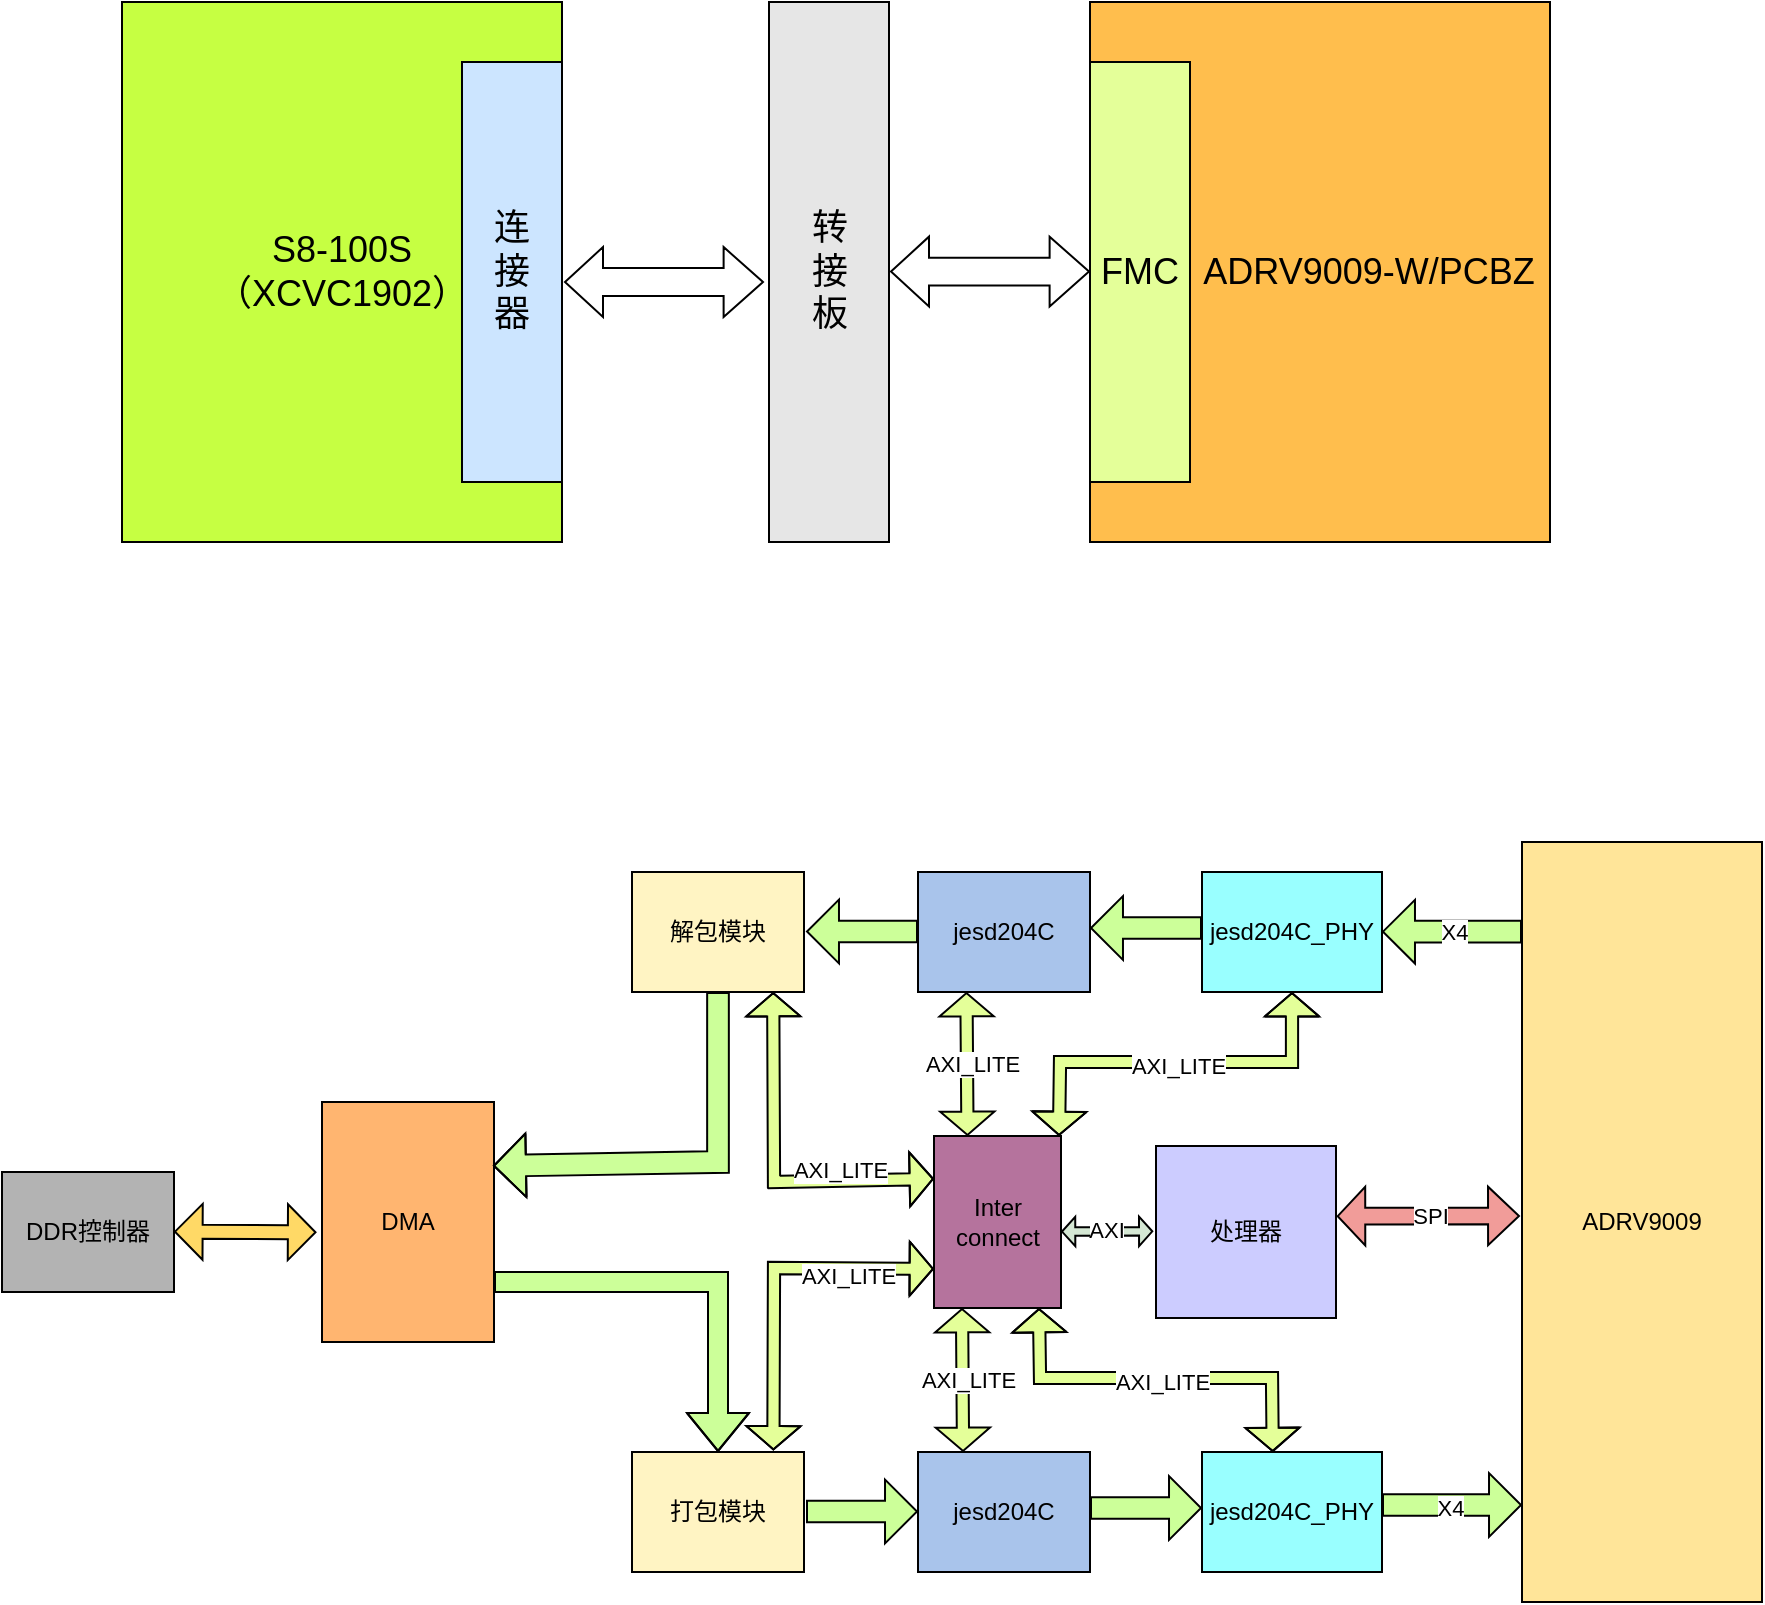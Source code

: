 <mxfile version="26.0.16">
  <diagram name="第 1 页" id="-9EXmJYOicca7XMtbGK6">
    <mxGraphModel dx="1907" dy="543" grid="1" gridSize="10" guides="1" tooltips="1" connect="1" arrows="1" fold="1" page="1" pageScale="1" pageWidth="827" pageHeight="1169" math="0" shadow="0">
      <root>
        <mxCell id="0" />
        <mxCell id="1" parent="0" />
        <mxCell id="KWk2FPBIl1yNvpOhJWaG-1" value="&lt;font style=&quot;font-size: 18px;&quot;&gt;S8-100S&lt;/font&gt;&lt;div&gt;&lt;font style=&quot;font-size: 18px;&quot;&gt;（XCVC1902）&lt;/font&gt;&lt;/div&gt;" style="rounded=0;whiteSpace=wrap;html=1;fillColor=light-dark(#C6FF42,var(--ge-dark-color, #121212));" parent="1" vertex="1">
          <mxGeometry x="30" y="130" width="220" height="270" as="geometry" />
        </mxCell>
        <mxCell id="J7uWcxeR8kHzV2L5Cr5S-5" value="&lt;span style=&quot;font-size: 18px;&quot;&gt;&amp;nbsp; &amp;nbsp; &amp;nbsp; &amp;nbsp; &amp;nbsp; ADRV9009-W/PCBZ&lt;/span&gt;" style="rounded=0;whiteSpace=wrap;html=1;fillColor=light-dark(#FFBE4D,var(--ge-dark-color, #121212));" parent="1" vertex="1">
          <mxGeometry x="514" y="130" width="230" height="270" as="geometry" />
        </mxCell>
        <mxCell id="J7uWcxeR8kHzV2L5Cr5S-6" value="&lt;font style=&quot;font-size: 18px;&quot;&gt;FMC&lt;/font&gt;" style="rounded=0;whiteSpace=wrap;html=1;fillColor=light-dark(#E4FF99,var(--ge-dark-color, #121212));" parent="1" vertex="1">
          <mxGeometry x="514" y="160" width="50" height="210" as="geometry" />
        </mxCell>
        <mxCell id="J7uWcxeR8kHzV2L5Cr5S-7" value="&lt;font style=&quot;font-size: 18px;&quot;&gt;连&lt;/font&gt;&lt;div&gt;&lt;font style=&quot;font-size: 18px;&quot;&gt;接&lt;/font&gt;&lt;/div&gt;&lt;div&gt;&lt;font style=&quot;font-size: 18px;&quot;&gt;器&lt;/font&gt;&lt;/div&gt;" style="rounded=0;whiteSpace=wrap;html=1;fillColor=light-dark(#CCE5FF,var(--ge-dark-color, #121212));" parent="1" vertex="1">
          <mxGeometry x="200" y="160" width="50" height="210" as="geometry" />
        </mxCell>
        <mxCell id="J7uWcxeR8kHzV2L5Cr5S-8" value="&lt;font style=&quot;font-size: 18px;&quot;&gt;转&lt;/font&gt;&lt;div&gt;&lt;font style=&quot;font-size: 18px;&quot;&gt;接&lt;/font&gt;&lt;/div&gt;&lt;div&gt;&lt;font style=&quot;font-size: 18px;&quot;&gt;板&lt;/font&gt;&lt;/div&gt;" style="rounded=0;whiteSpace=wrap;html=1;fillColor=light-dark(#E6E6E6,var(--ge-dark-color, #121212));" parent="1" vertex="1">
          <mxGeometry x="353.5" y="130" width="60" height="270" as="geometry" />
        </mxCell>
        <mxCell id="J7uWcxeR8kHzV2L5Cr5S-10" value="" style="shape=flexArrow;endArrow=classic;startArrow=classic;html=1;rounded=0;width=13.939;endSize=6.23;" parent="1" edge="1">
          <mxGeometry width="100" height="100" relative="1" as="geometry">
            <mxPoint x="251" y="270" as="sourcePoint" />
            <mxPoint x="351" y="270" as="targetPoint" />
          </mxGeometry>
        </mxCell>
        <mxCell id="J7uWcxeR8kHzV2L5Cr5S-11" value="" style="shape=flexArrow;endArrow=classic;startArrow=classic;html=1;rounded=0;width=13.939;endSize=6.23;" parent="1" edge="1">
          <mxGeometry width="100" height="100" relative="1" as="geometry">
            <mxPoint x="414" y="264.79" as="sourcePoint" />
            <mxPoint x="514" y="264.79" as="targetPoint" />
          </mxGeometry>
        </mxCell>
        <mxCell id="J7uWcxeR8kHzV2L5Cr5S-14" value="处理器" style="rounded=0;whiteSpace=wrap;html=1;fillColor=light-dark(#CCCCFF,var(--ge-dark-color, #121212));" parent="1" vertex="1">
          <mxGeometry x="547" y="702" width="90" height="86" as="geometry" />
        </mxCell>
        <mxCell id="J7uWcxeR8kHzV2L5Cr5S-15" value="jesd204C" style="rounded=0;whiteSpace=wrap;html=1;fillColor=light-dark(#A9C4EB,var(--ge-dark-color, #121212));" parent="1" vertex="1">
          <mxGeometry x="428" y="565" width="86" height="60" as="geometry" />
        </mxCell>
        <mxCell id="J7uWcxeR8kHzV2L5Cr5S-16" value="jesd204C_PHY" style="rounded=0;whiteSpace=wrap;html=1;fillColor=light-dark(#99FFFF,var(--ge-dark-color, #121212));" parent="1" vertex="1">
          <mxGeometry x="570" y="565" width="90" height="60" as="geometry" />
        </mxCell>
        <mxCell id="J7uWcxeR8kHzV2L5Cr5S-17" value="ADRV9009" style="rounded=0;whiteSpace=wrap;html=1;fillColor=light-dark(#FFE599,var(--ge-dark-color, #121212));" parent="1" vertex="1">
          <mxGeometry x="730" y="550" width="120" height="380" as="geometry" />
        </mxCell>
        <mxCell id="J7uWcxeR8kHzV2L5Cr5S-19" value="" style="shape=flexArrow;endArrow=classic;html=1;rounded=0;width=10.847;endSize=4.997;fillColor=#CCFF99;" parent="1" edge="1">
          <mxGeometry width="50" height="50" relative="1" as="geometry">
            <mxPoint x="730" y="594.83" as="sourcePoint" />
            <mxPoint x="660" y="594.83" as="targetPoint" />
          </mxGeometry>
        </mxCell>
        <mxCell id="J7uWcxeR8kHzV2L5Cr5S-21" value="X4" style="edgeLabel;html=1;align=center;verticalAlign=middle;resizable=0;points=[];" parent="J7uWcxeR8kHzV2L5Cr5S-19" vertex="1" connectable="0">
          <mxGeometry x="-0.025" relative="1" as="geometry">
            <mxPoint as="offset" />
          </mxGeometry>
        </mxCell>
        <mxCell id="J7uWcxeR8kHzV2L5Cr5S-20" value="" style="shape=flexArrow;endArrow=classic;html=1;rounded=0;width=10.847;endSize=4.997;fillColor=#CCFF99;" parent="1" edge="1">
          <mxGeometry width="50" height="50" relative="1" as="geometry">
            <mxPoint x="570" y="593" as="sourcePoint" />
            <mxPoint x="514" y="593" as="targetPoint" />
          </mxGeometry>
        </mxCell>
        <mxCell id="J7uWcxeR8kHzV2L5Cr5S-22" value="解包模块" style="rounded=0;whiteSpace=wrap;html=1;fillColor=light-dark(#FFF4C3,var(--ge-dark-color, #121212));" parent="1" vertex="1">
          <mxGeometry x="285" y="565" width="86" height="60" as="geometry" />
        </mxCell>
        <mxCell id="J7uWcxeR8kHzV2L5Cr5S-24" value="" style="shape=flexArrow;endArrow=classic;html=1;rounded=0;width=10.847;endSize=4.997;fillColor=#CCFF99;" parent="1" edge="1">
          <mxGeometry width="50" height="50" relative="1" as="geometry">
            <mxPoint x="428" y="594.75" as="sourcePoint" />
            <mxPoint x="372" y="594.75" as="targetPoint" />
          </mxGeometry>
        </mxCell>
        <mxCell id="J7uWcxeR8kHzV2L5Cr5S-25" value="DMA" style="rounded=0;whiteSpace=wrap;html=1;fillColor=light-dark(#FFB570,var(--ge-dark-color, #121212));" parent="1" vertex="1">
          <mxGeometry x="130" y="680" width="86" height="120" as="geometry" />
        </mxCell>
        <mxCell id="J7uWcxeR8kHzV2L5Cr5S-26" value="DDR控制器" style="rounded=0;whiteSpace=wrap;html=1;fillColor=light-dark(#B3B3B3,var(--ge-dark-color, #121212));" parent="1" vertex="1">
          <mxGeometry x="-30" y="715" width="86" height="60" as="geometry" />
        </mxCell>
        <mxCell id="J7uWcxeR8kHzV2L5Cr5S-27" value="" style="shape=flexArrow;endArrow=classic;html=1;rounded=0;width=10.847;endSize=4.997;exitX=0.5;exitY=1;exitDx=0;exitDy=0;entryX=0.994;entryY=0.266;entryDx=0;entryDy=0;entryPerimeter=0;fillColor=#CCFF99;" parent="1" source="J7uWcxeR8kHzV2L5Cr5S-22" target="J7uWcxeR8kHzV2L5Cr5S-25" edge="1">
          <mxGeometry width="50" height="50" relative="1" as="geometry">
            <mxPoint x="320" y="650" as="sourcePoint" />
            <mxPoint x="220" y="710" as="targetPoint" />
            <Array as="points">
              <mxPoint x="328" y="710" />
            </Array>
          </mxGeometry>
        </mxCell>
        <mxCell id="J7uWcxeR8kHzV2L5Cr5S-29" value="" style="shape=flexArrow;endArrow=classic;startArrow=classic;html=1;rounded=0;width=6.977;endSize=4.27;entryX=-0.032;entryY=0.543;entryDx=0;entryDy=0;entryPerimeter=0;startSize=4.27;fillColor=#FFD966;" parent="1" target="J7uWcxeR8kHzV2L5Cr5S-25" edge="1">
          <mxGeometry width="100" height="100" relative="1" as="geometry">
            <mxPoint x="56" y="744.83" as="sourcePoint" />
            <mxPoint x="116" y="744.83" as="targetPoint" />
          </mxGeometry>
        </mxCell>
        <mxCell id="J7uWcxeR8kHzV2L5Cr5S-30" value="jesd204C" style="rounded=0;whiteSpace=wrap;html=1;fillColor=light-dark(#A9C4EB,var(--ge-dark-color, #121212));" parent="1" vertex="1">
          <mxGeometry x="428" y="855" width="86" height="60" as="geometry" />
        </mxCell>
        <mxCell id="J7uWcxeR8kHzV2L5Cr5S-31" value="jesd204C_PHY" style="rounded=0;whiteSpace=wrap;html=1;fillColor=light-dark(#99FFFF,var(--ge-dark-color, #121212));" parent="1" vertex="1">
          <mxGeometry x="570" y="855" width="90" height="60" as="geometry" />
        </mxCell>
        <mxCell id="J7uWcxeR8kHzV2L5Cr5S-32" value="" style="shape=flexArrow;endArrow=classic;html=1;rounded=0;width=10.847;endSize=4.997;fillColor=#CCFF99;" parent="1" edge="1">
          <mxGeometry width="50" height="50" relative="1" as="geometry">
            <mxPoint x="514" y="883" as="sourcePoint" />
            <mxPoint x="570" y="883" as="targetPoint" />
          </mxGeometry>
        </mxCell>
        <mxCell id="J7uWcxeR8kHzV2L5Cr5S-33" value="打包模块" style="rounded=0;whiteSpace=wrap;html=1;fillColor=light-dark(#FFF4C3,var(--ge-dark-color, #121212));" parent="1" vertex="1">
          <mxGeometry x="285" y="855" width="86" height="60" as="geometry" />
        </mxCell>
        <mxCell id="J7uWcxeR8kHzV2L5Cr5S-34" value="" style="shape=flexArrow;endArrow=classic;html=1;rounded=0;width=10.847;endSize=4.997;fillColor=#CCFF99;" parent="1" edge="1">
          <mxGeometry width="50" height="50" relative="1" as="geometry">
            <mxPoint x="372" y="884.75" as="sourcePoint" />
            <mxPoint x="428" y="884.75" as="targetPoint" />
          </mxGeometry>
        </mxCell>
        <mxCell id="J7uWcxeR8kHzV2L5Cr5S-36" value="" style="shape=flexArrow;endArrow=classic;html=1;rounded=0;width=10.847;endSize=4.997;fillColor=#CCFF99;" parent="1" edge="1">
          <mxGeometry width="50" height="50" relative="1" as="geometry">
            <mxPoint x="660" y="881.5" as="sourcePoint" />
            <mxPoint x="730" y="881.5" as="targetPoint" />
          </mxGeometry>
        </mxCell>
        <mxCell id="J7uWcxeR8kHzV2L5Cr5S-37" value="X4" style="edgeLabel;html=1;align=center;verticalAlign=middle;resizable=0;points=[];" parent="J7uWcxeR8kHzV2L5Cr5S-36" vertex="1" connectable="0">
          <mxGeometry x="-0.025" relative="1" as="geometry">
            <mxPoint y="1" as="offset" />
          </mxGeometry>
        </mxCell>
        <mxCell id="J7uWcxeR8kHzV2L5Cr5S-38" value="" style="shape=flexArrow;endArrow=classic;html=1;rounded=0;entryX=0.5;entryY=0;entryDx=0;entryDy=0;exitX=1;exitY=0.75;exitDx=0;exitDy=0;fillColor=#CCFF99;" parent="1" source="J7uWcxeR8kHzV2L5Cr5S-25" target="J7uWcxeR8kHzV2L5Cr5S-33" edge="1">
          <mxGeometry width="50" height="50" relative="1" as="geometry">
            <mxPoint x="220" y="770" as="sourcePoint" />
            <mxPoint x="280" y="730" as="targetPoint" />
            <Array as="points">
              <mxPoint x="328" y="770" />
            </Array>
          </mxGeometry>
        </mxCell>
        <mxCell id="J7uWcxeR8kHzV2L5Cr5S-41" value="" style="shape=flexArrow;endArrow=classic;startArrow=classic;html=1;rounded=0;entryX=0;entryY=0.592;entryDx=0;entryDy=0;entryPerimeter=0;fillColor=#F19C99;exitX=1.004;exitY=0.408;exitDx=0;exitDy=0;exitPerimeter=0;width=8.276;startSize=4.253;endSize=4.825;" parent="1" source="J7uWcxeR8kHzV2L5Cr5S-14" edge="1">
          <mxGeometry width="100" height="100" relative="1" as="geometry">
            <mxPoint x="640" y="737" as="sourcePoint" />
            <mxPoint x="729" y="736.96" as="targetPoint" />
          </mxGeometry>
        </mxCell>
        <mxCell id="J7uWcxeR8kHzV2L5Cr5S-45" value="SPI" style="edgeLabel;html=1;align=center;verticalAlign=middle;resizable=0;points=[];" parent="J7uWcxeR8kHzV2L5Cr5S-41" vertex="1" connectable="0">
          <mxGeometry x="-0.194" relative="1" as="geometry">
            <mxPoint x="9" as="offset" />
          </mxGeometry>
        </mxCell>
        <mxCell id="J7uWcxeR8kHzV2L5Cr5S-46" value="" style="shape=flexArrow;endArrow=classic;startArrow=classic;html=1;rounded=0;exitX=0.5;exitY=0;exitDx=0;exitDy=0;width=6.111;endSize=3.564;startSize=3.564;fillColor=#E4FF99;" parent="1" edge="1">
          <mxGeometry width="100" height="100" relative="1" as="geometry">
            <mxPoint x="452.75" y="697" as="sourcePoint" />
            <mxPoint x="452.221" y="625" as="targetPoint" />
          </mxGeometry>
        </mxCell>
        <mxCell id="J7uWcxeR8kHzV2L5Cr5S-49" value="AXI_LITE" style="edgeLabel;html=1;align=center;verticalAlign=middle;resizable=0;points=[];" parent="J7uWcxeR8kHzV2L5Cr5S-46" vertex="1" connectable="0">
          <mxGeometry x="0.016" y="-2" relative="1" as="geometry">
            <mxPoint as="offset" />
          </mxGeometry>
        </mxCell>
        <mxCell id="J7uWcxeR8kHzV2L5Cr5S-50" value="Inter&lt;div&gt;connect&lt;/div&gt;" style="rounded=0;whiteSpace=wrap;html=1;fillColor=light-dark(#B5739D,var(--ge-dark-color, #121212));" parent="1" vertex="1">
          <mxGeometry x="436" y="697" width="63.5" height="86" as="geometry" />
        </mxCell>
        <mxCell id="J7uWcxeR8kHzV2L5Cr5S-51" value="" style="shape=flexArrow;endArrow=classic;startArrow=classic;html=1;rounded=0;exitX=0.5;exitY=0;exitDx=0;exitDy=0;width=6.111;endSize=3.564;startSize=3.564;fillColor=#E4FF99;entryX=0.5;entryY=1;entryDx=0;entryDy=0;" parent="1" target="J7uWcxeR8kHzV2L5Cr5S-16" edge="1">
          <mxGeometry width="100" height="100" relative="1" as="geometry">
            <mxPoint x="498.5" y="697" as="sourcePoint" />
            <mxPoint x="620" y="660" as="targetPoint" />
            <Array as="points">
              <mxPoint x="499" y="660" />
              <mxPoint x="615" y="660" />
            </Array>
          </mxGeometry>
        </mxCell>
        <mxCell id="J7uWcxeR8kHzV2L5Cr5S-52" value="AXI_LITE" style="edgeLabel;html=1;align=center;verticalAlign=middle;resizable=0;points=[];" parent="J7uWcxeR8kHzV2L5Cr5S-51" vertex="1" connectable="0">
          <mxGeometry x="0.016" y="-2" relative="1" as="geometry">
            <mxPoint as="offset" />
          </mxGeometry>
        </mxCell>
        <mxCell id="J7uWcxeR8kHzV2L5Cr5S-53" value="" style="shape=flexArrow;endArrow=classic;startArrow=classic;html=1;rounded=0;exitX=0.5;exitY=0;exitDx=0;exitDy=0;width=6.111;endSize=3.564;startSize=3.564;fillColor=#E4FF99;" parent="1" edge="1">
          <mxGeometry width="100" height="100" relative="1" as="geometry">
            <mxPoint x="450.53" y="855" as="sourcePoint" />
            <mxPoint x="450.001" y="783" as="targetPoint" />
          </mxGeometry>
        </mxCell>
        <mxCell id="J7uWcxeR8kHzV2L5Cr5S-54" value="AXI_LITE" style="edgeLabel;html=1;align=center;verticalAlign=middle;resizable=0;points=[];" parent="J7uWcxeR8kHzV2L5Cr5S-53" vertex="1" connectable="0">
          <mxGeometry x="0.016" y="-2" relative="1" as="geometry">
            <mxPoint as="offset" />
          </mxGeometry>
        </mxCell>
        <mxCell id="J7uWcxeR8kHzV2L5Cr5S-55" value="" style="shape=flexArrow;endArrow=classic;startArrow=classic;html=1;rounded=0;exitX=1;exitY=1;exitDx=0;exitDy=0;width=6.111;endSize=3.564;startSize=3.564;fillColor=#E4FF99;entryX=0.393;entryY=0.001;entryDx=0;entryDy=0;entryPerimeter=0;" parent="1" target="J7uWcxeR8kHzV2L5Cr5S-31" edge="1">
          <mxGeometry width="100" height="100" relative="1" as="geometry">
            <mxPoint x="488.5" y="783" as="sourcePoint" />
            <mxPoint x="605" y="783" as="targetPoint" />
            <Array as="points">
              <mxPoint x="489" y="818" />
              <mxPoint x="605" y="818" />
            </Array>
          </mxGeometry>
        </mxCell>
        <mxCell id="J7uWcxeR8kHzV2L5Cr5S-56" value="AXI_LITE" style="edgeLabel;html=1;align=center;verticalAlign=middle;resizable=0;points=[];" parent="J7uWcxeR8kHzV2L5Cr5S-55" vertex="1" connectable="0">
          <mxGeometry x="0.016" y="-2" relative="1" as="geometry">
            <mxPoint as="offset" />
          </mxGeometry>
        </mxCell>
        <mxCell id="J7uWcxeR8kHzV2L5Cr5S-57" value="" style="shape=flexArrow;endArrow=classic;startArrow=classic;html=1;rounded=0;width=4.231;endSize=1.879;startSize=1.879;endWidth=9.467;startWidth=9.467;fillColor=#D5E8D4;entryX=-0.015;entryY=0.496;entryDx=0;entryDy=0;entryPerimeter=0;" parent="1" target="J7uWcxeR8kHzV2L5Cr5S-14" edge="1">
          <mxGeometry width="100" height="100" relative="1" as="geometry">
            <mxPoint x="499.5" y="744.8" as="sourcePoint" />
            <mxPoint x="540" y="745" as="targetPoint" />
          </mxGeometry>
        </mxCell>
        <mxCell id="J7uWcxeR8kHzV2L5Cr5S-58" value="AXI" style="edgeLabel;html=1;align=center;verticalAlign=middle;resizable=0;points=[];" parent="J7uWcxeR8kHzV2L5Cr5S-57" vertex="1" connectable="0">
          <mxGeometry x="0.081" y="1" relative="1" as="geometry">
            <mxPoint x="-3" as="offset" />
          </mxGeometry>
        </mxCell>
        <mxCell id="J7uWcxeR8kHzV2L5Cr5S-59" value="" style="shape=flexArrow;endArrow=classic;startArrow=classic;html=1;rounded=0;exitX=0.821;exitY=1.001;exitDx=0;exitDy=0;width=6.111;endSize=3.564;startSize=3.564;fillColor=#E4FF99;exitPerimeter=0;entryX=0;entryY=0.25;entryDx=0;entryDy=0;" parent="1" edge="1">
          <mxGeometry width="100" height="100" relative="1" as="geometry">
            <mxPoint x="355.606" y="625" as="sourcePoint" />
            <mxPoint x="436" y="718.44" as="targetPoint" />
            <Array as="points">
              <mxPoint x="356" y="720" />
            </Array>
          </mxGeometry>
        </mxCell>
        <mxCell id="J7uWcxeR8kHzV2L5Cr5S-60" value="AXI_LITE" style="edgeLabel;html=1;align=center;verticalAlign=middle;resizable=0;points=[];" parent="J7uWcxeR8kHzV2L5Cr5S-59" vertex="1" connectable="0">
          <mxGeometry x="0.016" y="-2" relative="1" as="geometry">
            <mxPoint x="35" as="offset" />
          </mxGeometry>
        </mxCell>
        <mxCell id="J7uWcxeR8kHzV2L5Cr5S-61" value="" style="shape=flexArrow;endArrow=classic;startArrow=classic;html=1;rounded=0;exitX=0.822;exitY=-0.013;exitDx=0;exitDy=0;width=6.111;endSize=3.564;startSize=3.564;fillColor=#E4FF99;exitPerimeter=0;entryX=0;entryY=0.25;entryDx=0;entryDy=0;" parent="1" source="J7uWcxeR8kHzV2L5Cr5S-33" edge="1">
          <mxGeometry width="100" height="100" relative="1" as="geometry">
            <mxPoint x="355.606" y="670" as="sourcePoint" />
            <mxPoint x="436" y="763.44" as="targetPoint" />
            <Array as="points">
              <mxPoint x="356" y="763" />
            </Array>
          </mxGeometry>
        </mxCell>
        <mxCell id="J7uWcxeR8kHzV2L5Cr5S-62" value="AXI_LITE" style="edgeLabel;html=1;align=center;verticalAlign=middle;resizable=0;points=[];" parent="J7uWcxeR8kHzV2L5Cr5S-61" vertex="1" connectable="0">
          <mxGeometry x="0.016" y="-2" relative="1" as="geometry">
            <mxPoint x="35" as="offset" />
          </mxGeometry>
        </mxCell>
      </root>
    </mxGraphModel>
  </diagram>
</mxfile>
